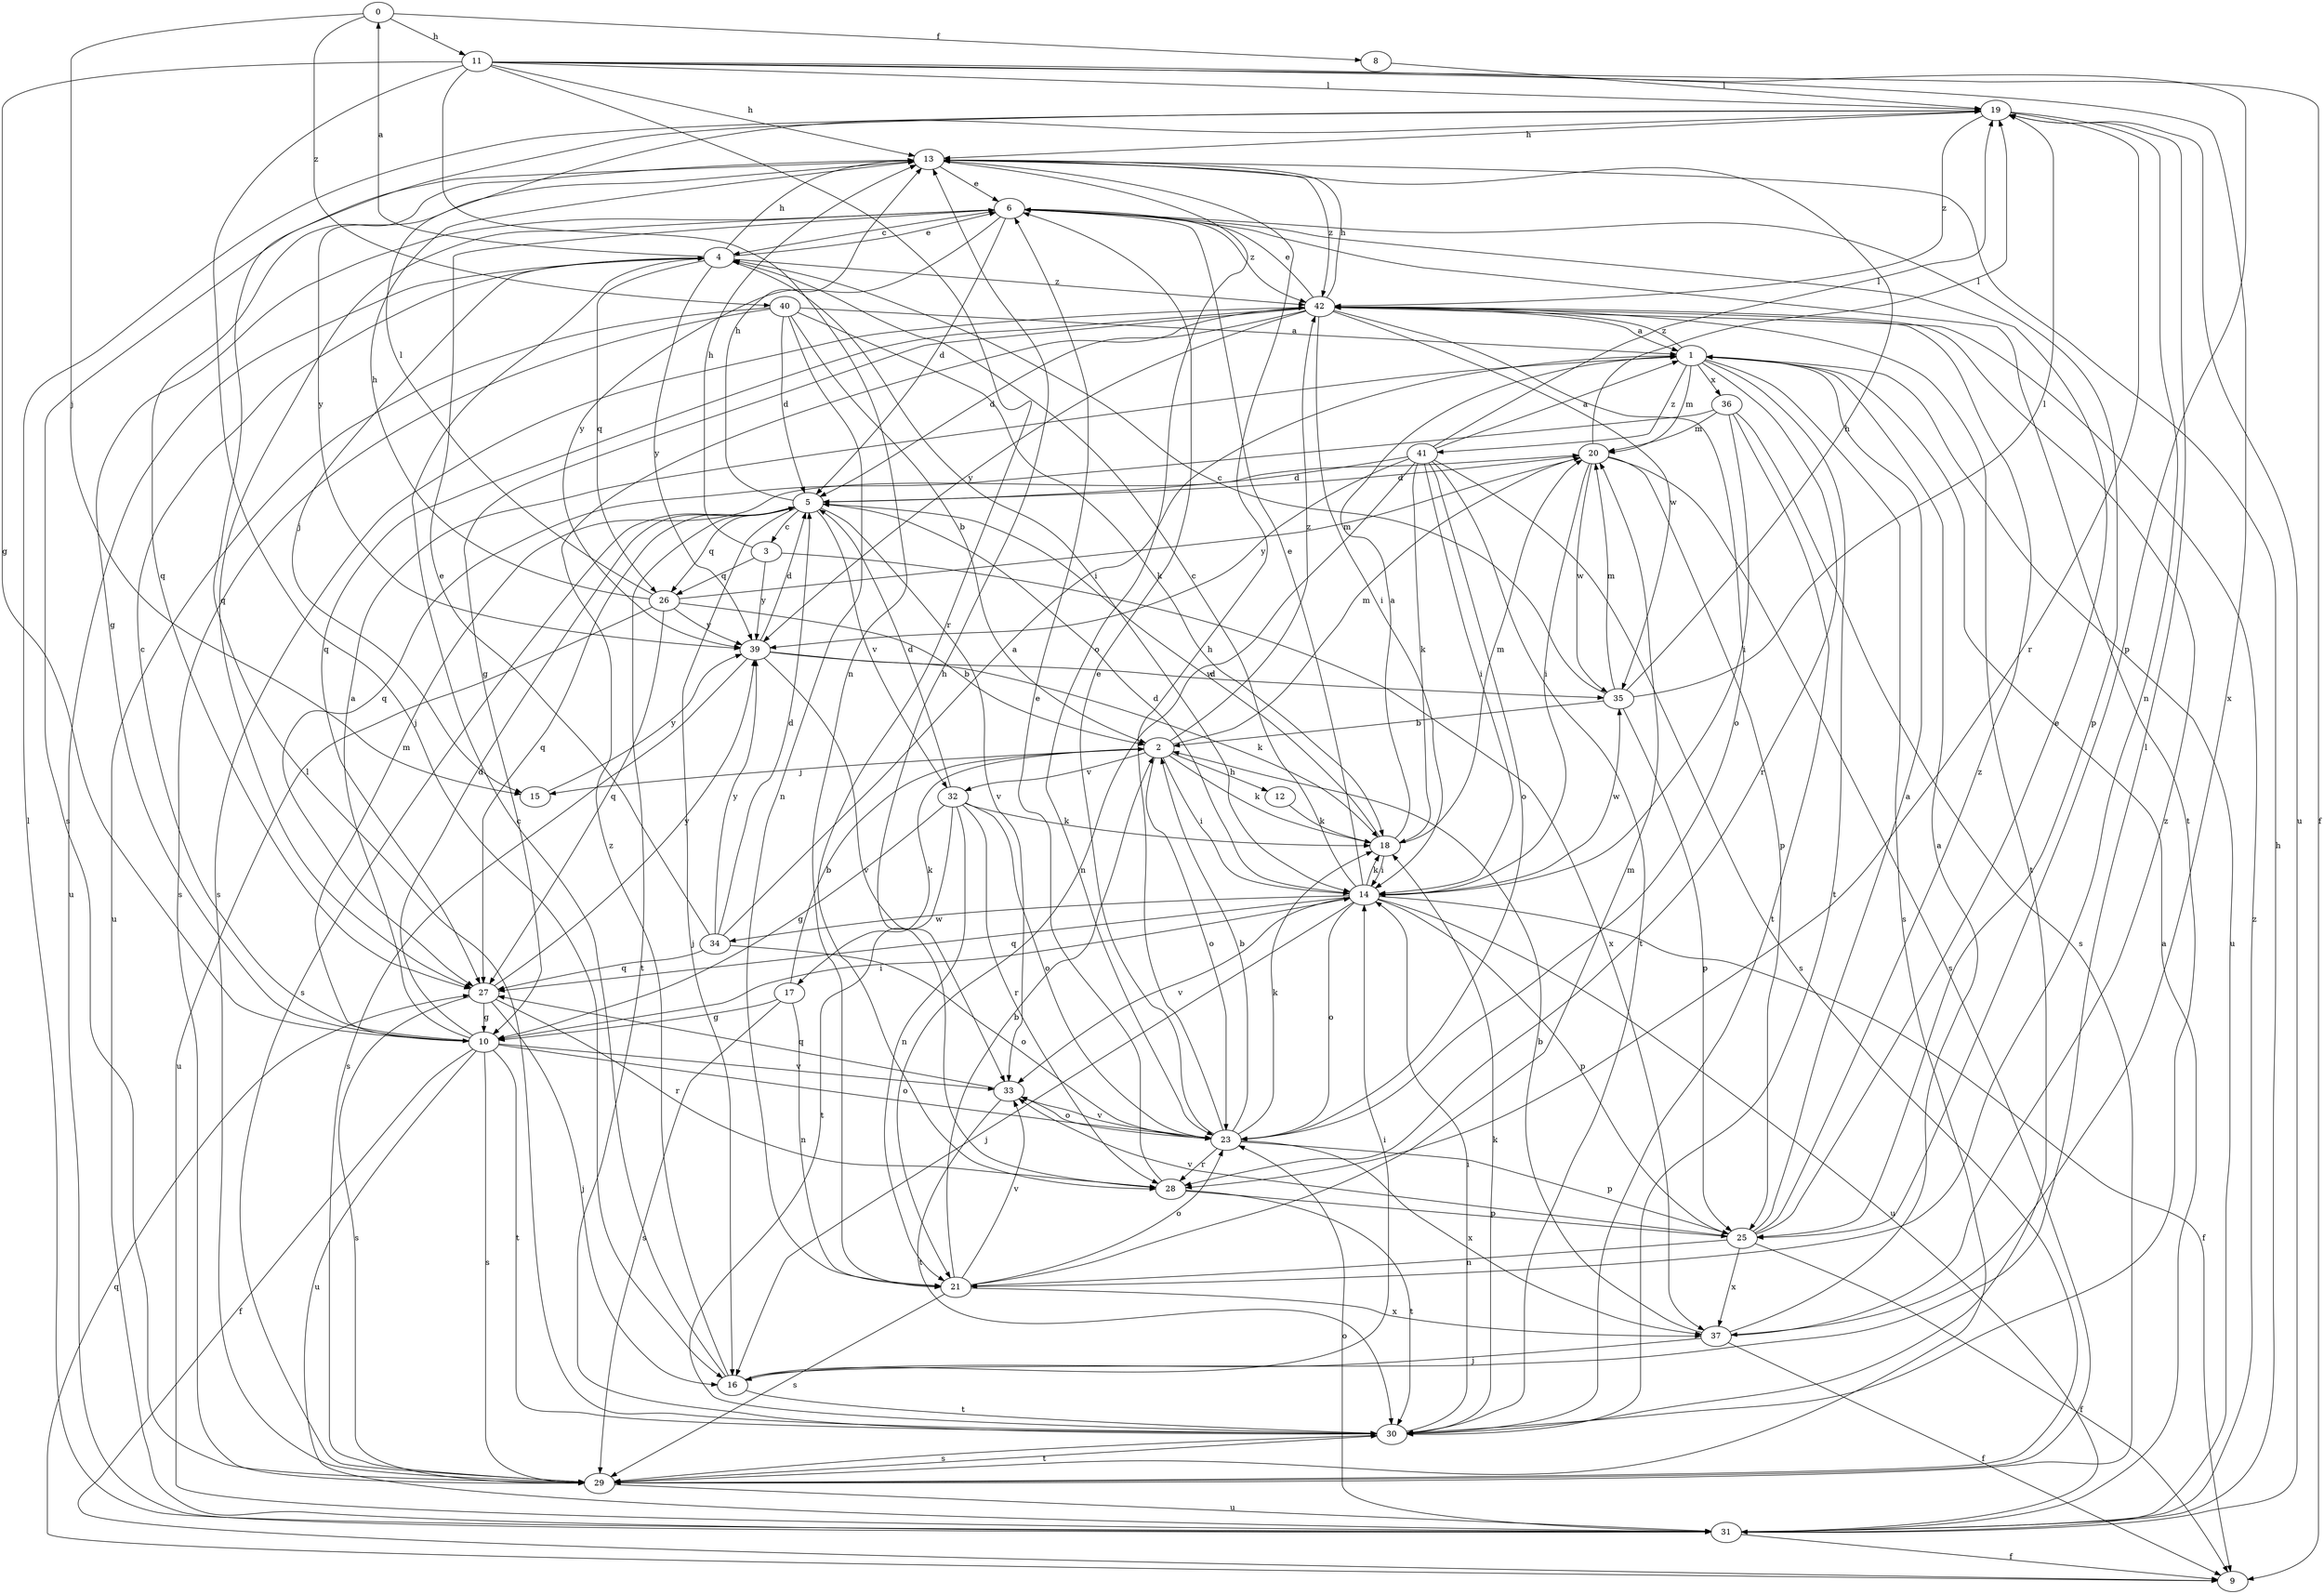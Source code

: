 strict digraph  {
0;
1;
2;
3;
4;
5;
6;
8;
9;
10;
11;
12;
13;
14;
15;
16;
17;
18;
19;
20;
21;
23;
25;
26;
27;
28;
29;
30;
31;
32;
33;
34;
35;
36;
37;
39;
40;
41;
42;
0 -> 8  [label=f];
0 -> 11  [label=h];
0 -> 15  [label=j];
0 -> 40  [label=z];
1 -> 20  [label=m];
1 -> 28  [label=r];
1 -> 29  [label=s];
1 -> 30  [label=t];
1 -> 31  [label=u];
1 -> 36  [label=x];
1 -> 41  [label=z];
1 -> 42  [label=z];
2 -> 12  [label=h];
2 -> 14  [label=i];
2 -> 15  [label=j];
2 -> 17  [label=k];
2 -> 18  [label=k];
2 -> 20  [label=m];
2 -> 23  [label=o];
2 -> 32  [label=v];
2 -> 42  [label=z];
3 -> 13  [label=h];
3 -> 26  [label=q];
3 -> 37  [label=x];
3 -> 39  [label=y];
4 -> 0  [label=a];
4 -> 6  [label=e];
4 -> 13  [label=h];
4 -> 14  [label=i];
4 -> 15  [label=j];
4 -> 26  [label=q];
4 -> 31  [label=u];
4 -> 39  [label=y];
4 -> 42  [label=z];
5 -> 3  [label=c];
5 -> 13  [label=h];
5 -> 16  [label=j];
5 -> 26  [label=q];
5 -> 27  [label=q];
5 -> 29  [label=s];
5 -> 30  [label=t];
5 -> 32  [label=v];
5 -> 33  [label=v];
6 -> 4  [label=c];
6 -> 5  [label=d];
6 -> 10  [label=g];
6 -> 25  [label=p];
6 -> 27  [label=q];
6 -> 30  [label=t];
6 -> 39  [label=y];
6 -> 42  [label=z];
8 -> 19  [label=l];
9 -> 27  [label=q];
10 -> 1  [label=a];
10 -> 4  [label=c];
10 -> 5  [label=d];
10 -> 9  [label=f];
10 -> 14  [label=i];
10 -> 20  [label=m];
10 -> 23  [label=o];
10 -> 29  [label=s];
10 -> 30  [label=t];
10 -> 31  [label=u];
10 -> 33  [label=v];
11 -> 9  [label=f];
11 -> 10  [label=g];
11 -> 13  [label=h];
11 -> 16  [label=j];
11 -> 19  [label=l];
11 -> 21  [label=n];
11 -> 25  [label=p];
11 -> 28  [label=r];
11 -> 37  [label=x];
12 -> 18  [label=k];
13 -> 6  [label=e];
13 -> 23  [label=o];
13 -> 27  [label=q];
13 -> 29  [label=s];
13 -> 39  [label=y];
13 -> 42  [label=z];
14 -> 4  [label=c];
14 -> 5  [label=d];
14 -> 6  [label=e];
14 -> 9  [label=f];
14 -> 16  [label=j];
14 -> 18  [label=k];
14 -> 23  [label=o];
14 -> 25  [label=p];
14 -> 27  [label=q];
14 -> 31  [label=u];
14 -> 33  [label=v];
14 -> 34  [label=w];
14 -> 35  [label=w];
15 -> 39  [label=y];
16 -> 4  [label=c];
16 -> 14  [label=i];
16 -> 19  [label=l];
16 -> 30  [label=t];
16 -> 42  [label=z];
17 -> 2  [label=b];
17 -> 10  [label=g];
17 -> 21  [label=n];
17 -> 29  [label=s];
18 -> 1  [label=a];
18 -> 5  [label=d];
18 -> 14  [label=i];
18 -> 20  [label=m];
19 -> 13  [label=h];
19 -> 21  [label=n];
19 -> 28  [label=r];
19 -> 31  [label=u];
19 -> 42  [label=z];
20 -> 5  [label=d];
20 -> 14  [label=i];
20 -> 19  [label=l];
20 -> 25  [label=p];
20 -> 29  [label=s];
20 -> 35  [label=w];
21 -> 2  [label=b];
21 -> 20  [label=m];
21 -> 23  [label=o];
21 -> 29  [label=s];
21 -> 33  [label=v];
21 -> 37  [label=x];
23 -> 2  [label=b];
23 -> 6  [label=e];
23 -> 13  [label=h];
23 -> 18  [label=k];
23 -> 25  [label=p];
23 -> 28  [label=r];
23 -> 33  [label=v];
23 -> 37  [label=x];
25 -> 1  [label=a];
25 -> 6  [label=e];
25 -> 9  [label=f];
25 -> 21  [label=n];
25 -> 33  [label=v];
25 -> 37  [label=x];
25 -> 42  [label=z];
26 -> 2  [label=b];
26 -> 13  [label=h];
26 -> 19  [label=l];
26 -> 20  [label=m];
26 -> 27  [label=q];
26 -> 31  [label=u];
26 -> 39  [label=y];
27 -> 10  [label=g];
27 -> 16  [label=j];
27 -> 28  [label=r];
27 -> 29  [label=s];
27 -> 39  [label=y];
28 -> 6  [label=e];
28 -> 13  [label=h];
28 -> 25  [label=p];
28 -> 30  [label=t];
29 -> 30  [label=t];
29 -> 31  [label=u];
30 -> 14  [label=i];
30 -> 18  [label=k];
30 -> 19  [label=l];
30 -> 29  [label=s];
31 -> 1  [label=a];
31 -> 9  [label=f];
31 -> 13  [label=h];
31 -> 19  [label=l];
31 -> 23  [label=o];
31 -> 42  [label=z];
32 -> 5  [label=d];
32 -> 10  [label=g];
32 -> 18  [label=k];
32 -> 21  [label=n];
32 -> 23  [label=o];
32 -> 28  [label=r];
32 -> 30  [label=t];
33 -> 23  [label=o];
33 -> 27  [label=q];
33 -> 30  [label=t];
34 -> 1  [label=a];
34 -> 5  [label=d];
34 -> 6  [label=e];
34 -> 23  [label=o];
34 -> 27  [label=q];
34 -> 39  [label=y];
35 -> 2  [label=b];
35 -> 4  [label=c];
35 -> 13  [label=h];
35 -> 19  [label=l];
35 -> 20  [label=m];
35 -> 25  [label=p];
36 -> 14  [label=i];
36 -> 20  [label=m];
36 -> 27  [label=q];
36 -> 29  [label=s];
36 -> 30  [label=t];
37 -> 1  [label=a];
37 -> 2  [label=b];
37 -> 9  [label=f];
37 -> 16  [label=j];
37 -> 42  [label=z];
39 -> 5  [label=d];
39 -> 18  [label=k];
39 -> 29  [label=s];
39 -> 33  [label=v];
39 -> 35  [label=w];
40 -> 1  [label=a];
40 -> 2  [label=b];
40 -> 5  [label=d];
40 -> 18  [label=k];
40 -> 21  [label=n];
40 -> 29  [label=s];
40 -> 31  [label=u];
41 -> 1  [label=a];
41 -> 5  [label=d];
41 -> 14  [label=i];
41 -> 18  [label=k];
41 -> 19  [label=l];
41 -> 21  [label=n];
41 -> 23  [label=o];
41 -> 29  [label=s];
41 -> 30  [label=t];
41 -> 39  [label=y];
42 -> 1  [label=a];
42 -> 5  [label=d];
42 -> 6  [label=e];
42 -> 10  [label=g];
42 -> 13  [label=h];
42 -> 14  [label=i];
42 -> 23  [label=o];
42 -> 27  [label=q];
42 -> 29  [label=s];
42 -> 30  [label=t];
42 -> 35  [label=w];
42 -> 39  [label=y];
}
